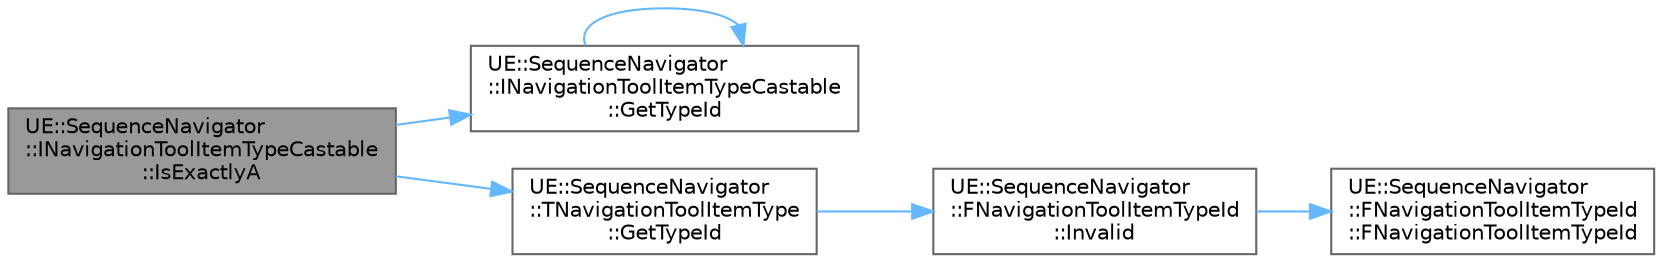 digraph "UE::SequenceNavigator::INavigationToolItemTypeCastable::IsExactlyA"
{
 // INTERACTIVE_SVG=YES
 // LATEX_PDF_SIZE
  bgcolor="transparent";
  edge [fontname=Helvetica,fontsize=10,labelfontname=Helvetica,labelfontsize=10];
  node [fontname=Helvetica,fontsize=10,shape=box,height=0.2,width=0.4];
  rankdir="LR";
  Node1 [id="Node000001",label="UE::SequenceNavigator\l::INavigationToolItemTypeCastable\l::IsExactlyA",height=0.2,width=0.4,color="gray40", fillcolor="grey60", style="filled", fontcolor="black",tooltip=" "];
  Node1 -> Node2 [id="edge1_Node000001_Node000002",color="steelblue1",style="solid",tooltip=" "];
  Node2 [id="Node000002",label="UE::SequenceNavigator\l::INavigationToolItemTypeCastable\l::GetTypeId",height=0.2,width=0.4,color="grey40", fillcolor="white", style="filled",URL="$d2/d5b/classUE_1_1SequenceNavigator_1_1INavigationToolItemTypeCastable.html#a6425bd1ee3c7a12b34c8aefeb65fa17b",tooltip=" "];
  Node2 -> Node2 [id="edge2_Node000002_Node000002",color="steelblue1",style="solid",tooltip=" "];
  Node1 -> Node3 [id="edge3_Node000001_Node000003",color="steelblue1",style="solid",tooltip=" "];
  Node3 [id="Node000003",label="UE::SequenceNavigator\l::TNavigationToolItemType\l::GetTypeId",height=0.2,width=0.4,color="grey40", fillcolor="white", style="filled",URL="$d1/d7a/structUE_1_1SequenceNavigator_1_1TNavigationToolItemType.html#a38d662c2fb925f1221d9b254e30e01b3",tooltip=" "];
  Node3 -> Node4 [id="edge4_Node000003_Node000004",color="steelblue1",style="solid",tooltip=" "];
  Node4 [id="Node000004",label="UE::SequenceNavigator\l::FNavigationToolItemTypeId\l::Invalid",height=0.2,width=0.4,color="grey40", fillcolor="white", style="filled",URL="$dc/d76/classUE_1_1SequenceNavigator_1_1FNavigationToolItemTypeId.html#ab2a0696eedffd24d70df569acb394c98",tooltip=" "];
  Node4 -> Node5 [id="edge5_Node000004_Node000005",color="steelblue1",style="solid",tooltip=" "];
  Node5 [id="Node000005",label="UE::SequenceNavigator\l::FNavigationToolItemTypeId\l::FNavigationToolItemTypeId",height=0.2,width=0.4,color="grey40", fillcolor="white", style="filled",URL="$dc/d76/classUE_1_1SequenceNavigator_1_1FNavigationToolItemTypeId.html#ae208977b03bce61ce69aa6346d1155f0",tooltip=" "];
}
